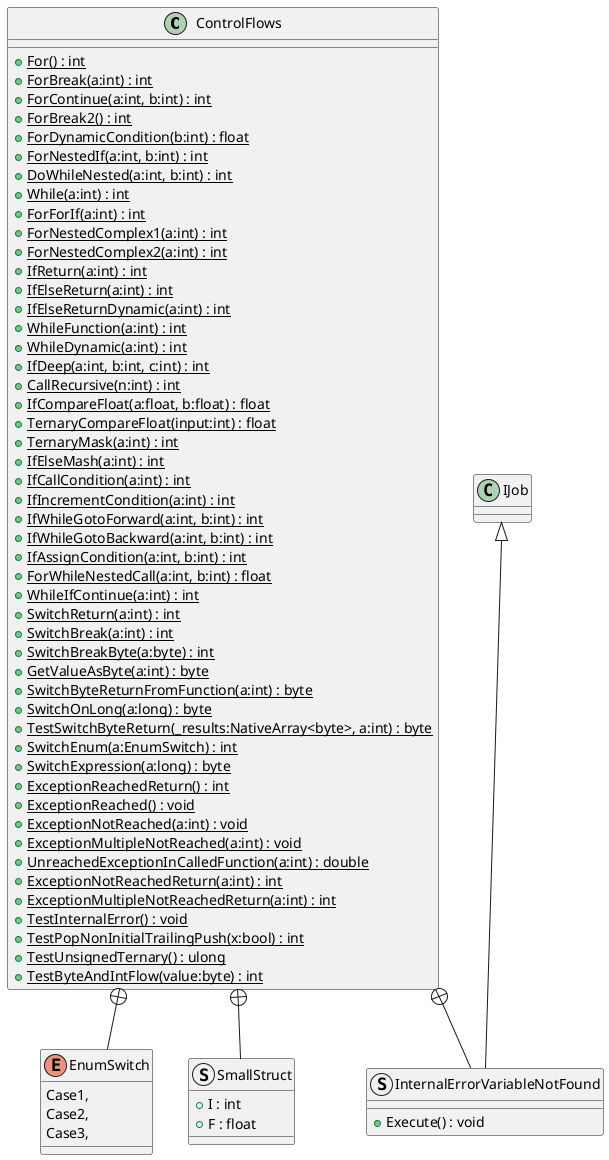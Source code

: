 @startuml
class ControlFlows {
    + {static} For() : int
    + {static} ForBreak(a:int) : int
    + {static} ForContinue(a:int, b:int) : int
    + {static} ForBreak2() : int
    + {static} ForDynamicCondition(b:int) : float
    + {static} ForNestedIf(a:int, b:int) : int
    + {static} DoWhileNested(a:int, b:int) : int
    + {static} While(a:int) : int
    + {static} ForForIf(a:int) : int
    + {static} ForNestedComplex1(a:int) : int
    + {static} ForNestedComplex2(a:int) : int
    + {static} IfReturn(a:int) : int
    + {static} IfElseReturn(a:int) : int
    + {static} IfElseReturnDynamic(a:int) : int
    + {static} WhileFunction(a:int) : int
    + {static} WhileDynamic(a:int) : int
    + {static} IfDeep(a:int, b:int, c:int) : int
    + {static} CallRecursive(n:int) : int
    + {static} IfCompareFloat(a:float, b:float) : float
    + {static} TernaryCompareFloat(input:int) : float
    + {static} TernaryMask(a:int) : int
    + {static} IfElseMash(a:int) : int
    + {static} IfCallCondition(a:int) : int
    + {static} IfIncrementCondition(a:int) : int
    + {static} IfWhileGotoForward(a:int, b:int) : int
    + {static} IfWhileGotoBackward(a:int, b:int) : int
    + {static} IfAssignCondition(a:int, b:int) : int
    + {static} ForWhileNestedCall(a:int, b:int) : float
    + {static} WhileIfContinue(a:int) : int
    + {static} SwitchReturn(a:int) : int
    + {static} SwitchBreak(a:int) : int
    + {static} SwitchBreakByte(a:byte) : int
    + {static} GetValueAsByte(a:int) : byte
    + {static} SwitchByteReturnFromFunction(a:int) : byte
    + {static} SwitchOnLong(a:long) : byte
    + {static} TestSwitchByteReturn(_results:NativeArray<byte>, a:int) : byte
    + {static} SwitchEnum(a:EnumSwitch) : int
    + {static} SwitchExpression(a:long) : byte
    + {static} ExceptionReachedReturn() : int
    + {static} ExceptionReached() : void
    + {static} ExceptionNotReached(a:int) : void
    + {static} ExceptionMultipleNotReached(a:int) : void
    + {static} UnreachedExceptionInCalledFunction(a:int) : double
    + {static} ExceptionNotReachedReturn(a:int) : int
    + {static} ExceptionMultipleNotReachedReturn(a:int) : int
    + {static} TestInternalError() : void
    + {static} TestPopNonInitialTrailingPush(x:bool) : int
    + {static} TestUnsignedTernary() : ulong
    + {static} TestByteAndIntFlow(value:byte) : int
}
enum EnumSwitch {
    Case1,
    Case2,
    Case3,
}
struct SmallStruct {
    + I : int
    + F : float
}
struct InternalErrorVariableNotFound {
    + Execute() : void
}
ControlFlows +-- EnumSwitch
ControlFlows +-- SmallStruct
ControlFlows +-- InternalErrorVariableNotFound
IJob <|-- InternalErrorVariableNotFound
@enduml
